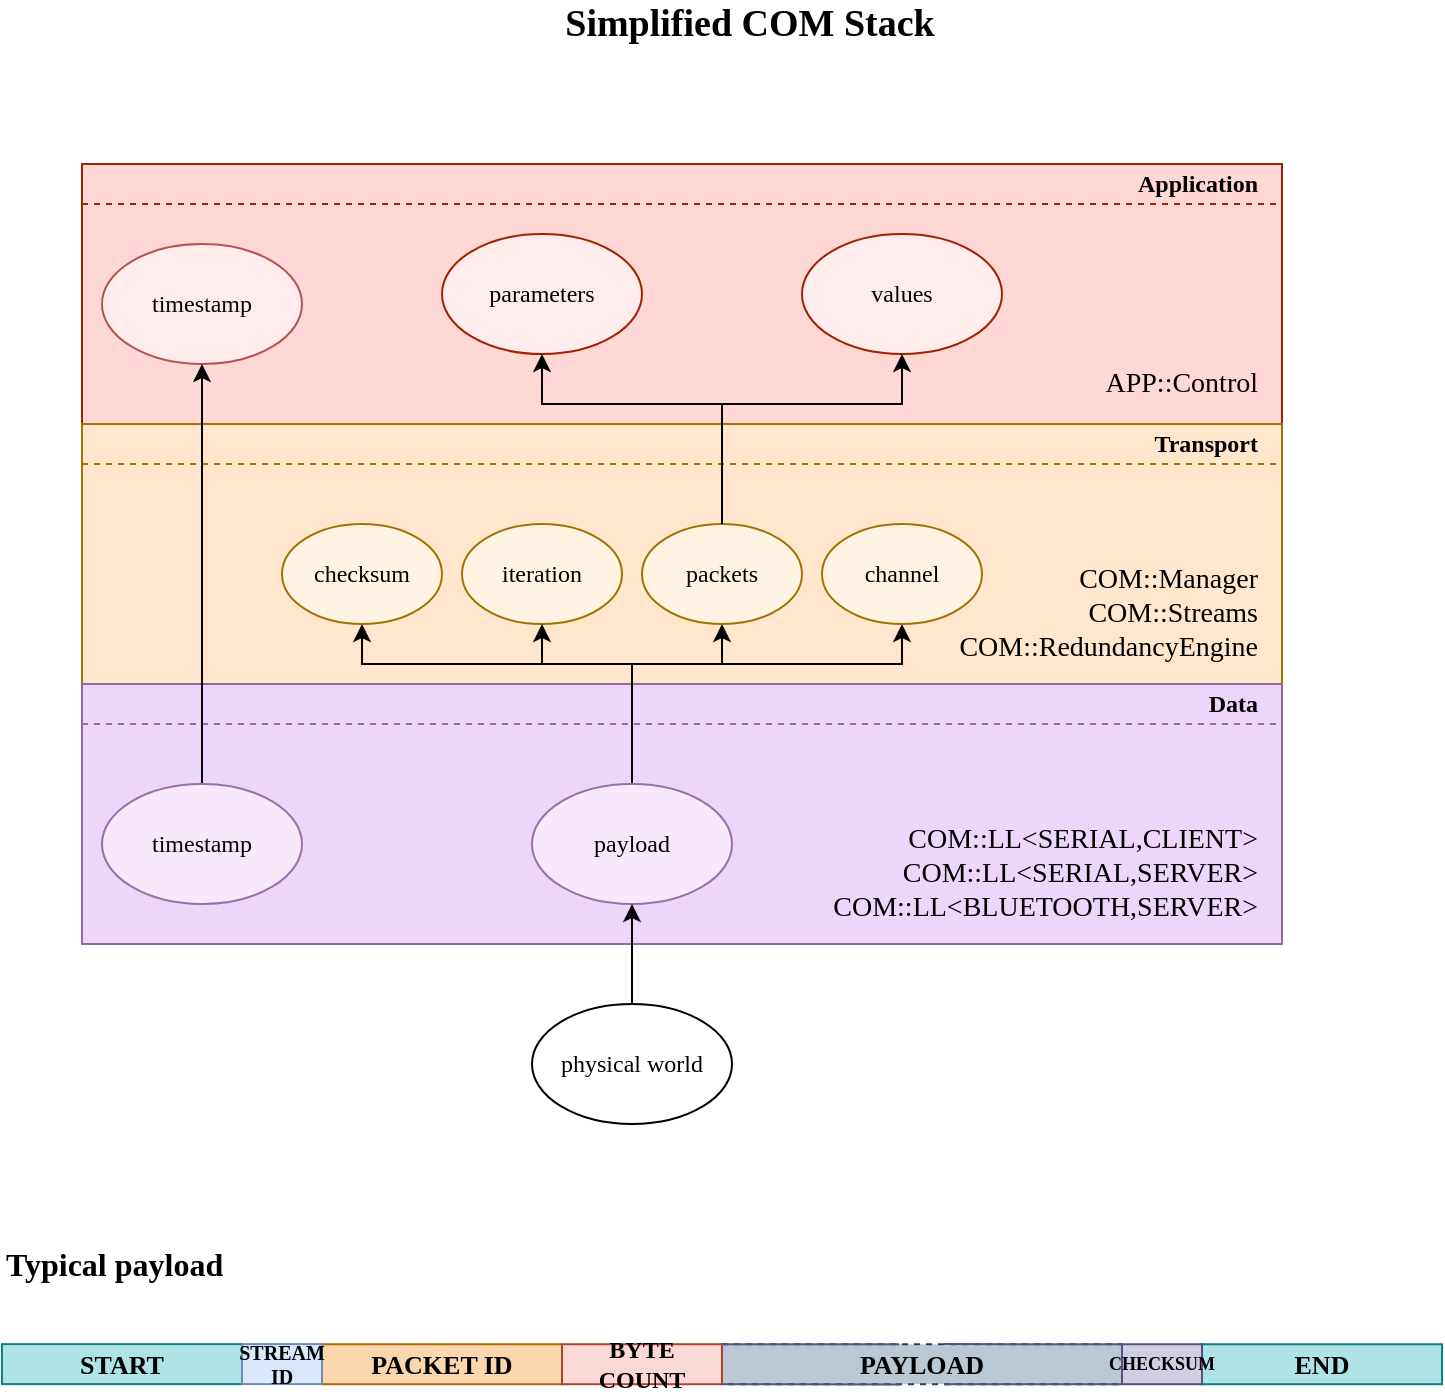 <mxfile version="13.4.0" type="device"><diagram id="9EOOe-xVtgeUKb_HwiS9" name="Page-1"><mxGraphModel dx="1052" dy="1232" grid="1" gridSize="10" guides="1" tooltips="1" connect="1" arrows="1" fold="1" page="1" pageScale="1" pageWidth="827" pageHeight="1169" math="0" shadow="0"><root><mxCell id="0"/><mxCell id="1" parent="0"/><mxCell id="O_NancVlBDhEMk4GDPjY-4" value="START" style="rounded=0;whiteSpace=wrap;html=1;strokeColor=#0e8088;fillColor=#b0e3e6;fontFamily=Consolas;fontSize=13;align=center;fontStyle=1" vertex="1" parent="1"><mxGeometry x="40" y="710.06" width="120" height="20" as="geometry"/></mxCell><mxCell id="O_NancVlBDhEMk4GDPjY-2" value="Typical payload" style="text;html=1;strokeColor=none;fillColor=none;align=left;verticalAlign=middle;whiteSpace=wrap;rounded=0;fontFamily=Consolas;fontStyle=1;fontSize=16;" vertex="1" parent="1"><mxGeometry x="40" y="660" width="150" height="20" as="geometry"/></mxCell><mxCell id="O_NancVlBDhEMk4GDPjY-3" value="PAYLOAD" style="rounded=0;whiteSpace=wrap;html=1;strokeColor=#23445d;fillColor=#bac8d3;fontFamily=Consolas;fontSize=13;align=center;fontStyle=1;dashed=1;" vertex="1" parent="1"><mxGeometry x="400" y="710.12" width="200" height="20" as="geometry"/></mxCell><mxCell id="O_NancVlBDhEMk4GDPjY-5" value="END" style="rounded=0;whiteSpace=wrap;html=1;strokeColor=#0e8088;fillColor=#b0e3e6;fontFamily=Consolas;fontSize=13;align=center;fontStyle=1" vertex="1" parent="1"><mxGeometry x="640" y="710.12" width="120" height="20" as="geometry"/></mxCell><mxCell id="O_NancVlBDhEMk4GDPjY-6" value="PACKET ID" style="rounded=0;whiteSpace=wrap;html=1;strokeColor=#b46504;fillColor=#fad7ac;fontFamily=Consolas;fontSize=13;align=center;fontStyle=1" vertex="1" parent="1"><mxGeometry x="200" y="710.12" width="120" height="20" as="geometry"/></mxCell><mxCell id="O_NancVlBDhEMk4GDPjY-7" value="BYTE COUNT" style="rounded=0;whiteSpace=wrap;html=1;strokeColor=#ae4132;fillColor=#fad9d5;fontFamily=Consolas;fontSize=12;align=center;fontStyle=1" vertex="1" parent="1"><mxGeometry x="320" y="710.12" width="80" height="20" as="geometry"/></mxCell><mxCell id="O_NancVlBDhEMk4GDPjY-8" value="" style="endArrow=none;html=1;fontFamily=Consolas;fontSize=13;strokeColor=#56517E;exitX=1;exitY=1;exitDx=0;exitDy=0;entryX=0.446;entryY=1.005;entryDx=0;entryDy=0;entryPerimeter=0;" edge="1" parent="1" source="O_NancVlBDhEMk4GDPjY-7" target="O_NancVlBDhEMk4GDPjY-3"><mxGeometry width="50" height="50" relative="1" as="geometry"><mxPoint x="420" y="770.12" as="sourcePoint"/><mxPoint x="570" y="740.12" as="targetPoint"/></mxGeometry></mxCell><mxCell id="O_NancVlBDhEMk4GDPjY-9" value="" style="endArrow=none;html=1;fontFamily=Consolas;fontSize=13;strokeColor=#56517E;exitX=0;exitY=0;exitDx=0;exitDy=0;entryX=0.555;entryY=-0.003;entryDx=0;entryDy=0;entryPerimeter=0;" edge="1" parent="1" source="O_NancVlBDhEMk4GDPjY-12" target="O_NancVlBDhEMk4GDPjY-3"><mxGeometry width="50" height="50" relative="1" as="geometry"><mxPoint x="400" y="710.12" as="sourcePoint"/><mxPoint x="620" y="740.12" as="targetPoint"/></mxGeometry></mxCell><mxCell id="O_NancVlBDhEMk4GDPjY-10" value="" style="endArrow=none;html=1;fontFamily=Consolas;fontSize=13;strokeColor=#56517E;exitX=0;exitY=1;exitDx=0;exitDy=0;entryX=0.555;entryY=0.999;entryDx=0;entryDy=0;entryPerimeter=0;" edge="1" parent="1" source="O_NancVlBDhEMk4GDPjY-12" target="O_NancVlBDhEMk4GDPjY-3"><mxGeometry width="50" height="50" relative="1" as="geometry"><mxPoint x="400" y="710.12" as="sourcePoint"/><mxPoint x="599" y="740.12" as="targetPoint"/></mxGeometry></mxCell><mxCell id="O_NancVlBDhEMk4GDPjY-11" value="" style="endArrow=none;html=1;fontFamily=Consolas;fontSize=13;strokeColor=#56517E;entryX=1;entryY=0;entryDx=0;entryDy=0;exitX=0.443;exitY=0.003;exitDx=0;exitDy=0;exitPerimeter=0;" edge="1" parent="1" source="O_NancVlBDhEMk4GDPjY-3" target="O_NancVlBDhEMk4GDPjY-7"><mxGeometry width="50" height="50" relative="1" as="geometry"><mxPoint x="570" y="700.12" as="sourcePoint"/><mxPoint x="620" y="740.12" as="targetPoint"/></mxGeometry></mxCell><mxCell id="O_NancVlBDhEMk4GDPjY-12" value="CHECKSUM" style="rounded=0;whiteSpace=wrap;html=1;strokeColor=#56517e;fillColor=#d0cee2;fontFamily=Consolas;fontSize=9;align=center;fontStyle=1" vertex="1" parent="1"><mxGeometry x="600" y="710.12" width="40" height="20" as="geometry"/></mxCell><mxCell id="VDhJyJcpaOQBj6J8SeD1-39" value="" style="rounded=0;whiteSpace=wrap;html=1;fontFamily=Consolas;fontSize=14;align=right;fillColor=#FFD7D4;strokeColor=#A12102;" parent="1" vertex="1"><mxGeometry x="80" y="120" width="600" height="130" as="geometry"/></mxCell><mxCell id="VDhJyJcpaOQBj6J8SeD1-40" value="" style="endArrow=none;dashed=1;html=1;fontFamily=Consolas;fillColor=#f8cecc;strokeColor=#A12102;" parent="1" edge="1"><mxGeometry width="50" height="50" relative="1" as="geometry"><mxPoint x="80" y="120" as="sourcePoint"/><mxPoint x="680" y="120.0" as="targetPoint"/></mxGeometry></mxCell><mxCell id="VDhJyJcpaOQBj6J8SeD1-42" value="Application" style="text;html=1;strokeColor=none;fillColor=none;align=right;verticalAlign=middle;whiteSpace=wrap;rounded=0;fontFamily=Consolas;fontStyle=1" parent="1" vertex="1"><mxGeometry x="590" y="120" width="80" height="20" as="geometry"/></mxCell><mxCell id="VDhJyJcpaOQBj6J8SeD1-43" value="values" style="ellipse;whiteSpace=wrap;html=1;fontFamily=Consolas;strokeColor=#A12102;fillColor=#FFEDED;" parent="1" vertex="1"><mxGeometry x="440" y="155" width="100" height="60" as="geometry"/></mxCell><mxCell id="VDhJyJcpaOQBj6J8SeD1-44" value="timestamp" style="ellipse;whiteSpace=wrap;html=1;fontFamily=Consolas;strokeColor=#b85450;fillColor=#FFEDED;" parent="1" vertex="1"><mxGeometry x="90" y="160" width="100" height="60" as="geometry"/></mxCell><mxCell id="VDhJyJcpaOQBj6J8SeD1-45" value="APP::Control" style="text;html=1;strokeColor=none;fillColor=none;align=right;verticalAlign=middle;whiteSpace=wrap;rounded=0;fontFamily=Consolas;fontSize=14;" parent="1" vertex="1"><mxGeometry x="590" y="220" width="80" height="20" as="geometry"/></mxCell><mxCell id="VDhJyJcpaOQBj6J8SeD1-46" value="" style="endArrow=none;dashed=1;html=1;fontFamily=Consolas;fillColor=#f8cecc;strokeColor=#A12102;" parent="1" edge="1"><mxGeometry width="50" height="50" relative="1" as="geometry"><mxPoint x="80" y="140" as="sourcePoint"/><mxPoint x="680" y="140.0" as="targetPoint"/></mxGeometry></mxCell><mxCell id="VDhJyJcpaOQBj6J8SeD1-47" value="parameters" style="ellipse;whiteSpace=wrap;html=1;fontFamily=Consolas;strokeColor=#A12102;fillColor=#FFEDED;" parent="1" vertex="1"><mxGeometry x="260" y="155" width="100" height="60" as="geometry"/></mxCell><mxCell id="VDhJyJcpaOQBj6J8SeD1-48" value="" style="rounded=0;whiteSpace=wrap;html=1;fontFamily=Consolas;fontSize=14;align=right;fillColor=#ffe6cc;strokeColor=#A17400;" parent="1" vertex="1"><mxGeometry x="80" y="250" width="600" height="130" as="geometry"/></mxCell><mxCell id="VDhJyJcpaOQBj6J8SeD1-49" value="" style="endArrow=none;dashed=1;html=1;fontFamily=Consolas;fillColor=#d5e8d4;strokeColor=#A17400;" parent="1" edge="1"><mxGeometry width="50" height="50" relative="1" as="geometry"><mxPoint x="80" y="250" as="sourcePoint"/><mxPoint x="680" y="250.0" as="targetPoint"/></mxGeometry></mxCell><mxCell id="VDhJyJcpaOQBj6J8SeD1-50" value="" style="endArrow=none;dashed=1;html=1;fontFamily=Consolas;fillColor=#d5e8d4;strokeColor=#A17400;" parent="1" edge="1"><mxGeometry width="50" height="50" relative="1" as="geometry"><mxPoint x="80" y="270" as="sourcePoint"/><mxPoint x="680" y="270.0" as="targetPoint"/></mxGeometry></mxCell><mxCell id="VDhJyJcpaOQBj6J8SeD1-51" value="Transport" style="text;html=1;strokeColor=none;fillColor=none;align=right;verticalAlign=middle;whiteSpace=wrap;rounded=0;fontFamily=Consolas;fontStyle=1" parent="1" vertex="1"><mxGeometry x="630" y="250" width="40" height="20" as="geometry"/></mxCell><mxCell id="VDhJyJcpaOQBj6J8SeD1-54" value="COM::Manager&lt;br&gt;COM::Streams&lt;br&gt;COM::RedundancyEngine" style="text;html=1;strokeColor=none;fillColor=none;align=right;verticalAlign=middle;whiteSpace=wrap;rounded=0;fontFamily=Consolas;fontSize=14;" parent="1" vertex="1"><mxGeometry x="530" y="320" width="140" height="50" as="geometry"/></mxCell><mxCell id="VDhJyJcpaOQBj6J8SeD1-55" value="iteration" style="ellipse;whiteSpace=wrap;html=1;fontFamily=Consolas;fillColor=#FFF3E3;strokeColor=#A17400;" parent="1" vertex="1"><mxGeometry x="270" y="300" width="80" height="50" as="geometry"/></mxCell><mxCell id="VDhJyJcpaOQBj6J8SeD1-56" value="" style="rounded=0;whiteSpace=wrap;html=1;fontFamily=Consolas;fontSize=14;align=right;strokeColor=#8F6E9E;fillColor=#ECD6FC;" parent="1" vertex="1"><mxGeometry x="80" y="380" width="600" height="130" as="geometry"/></mxCell><mxCell id="sI33cNARqvff0G65aEMA-4" style="edgeStyle=orthogonalEdgeStyle;rounded=0;orthogonalLoop=1;jettySize=auto;html=1;exitX=0.5;exitY=0;exitDx=0;exitDy=0;entryX=0.5;entryY=1;entryDx=0;entryDy=0;" parent="1" source="VDhJyJcpaOQBj6J8SeD1-57" target="VDhJyJcpaOQBj6J8SeD1-55" edge="1"><mxGeometry relative="1" as="geometry"><Array as="points"><mxPoint x="355" y="370"/><mxPoint x="310" y="370"/></Array></mxGeometry></mxCell><mxCell id="sI33cNARqvff0G65aEMA-5" style="edgeStyle=orthogonalEdgeStyle;rounded=0;orthogonalLoop=1;jettySize=auto;html=1;exitX=0.5;exitY=0;exitDx=0;exitDy=0;entryX=0.5;entryY=1;entryDx=0;entryDy=0;" parent="1" source="VDhJyJcpaOQBj6J8SeD1-57" target="sI33cNARqvff0G65aEMA-1" edge="1"><mxGeometry relative="1" as="geometry"><Array as="points"><mxPoint x="355" y="370"/><mxPoint x="400" y="370"/></Array></mxGeometry></mxCell><mxCell id="sI33cNARqvff0G65aEMA-6" style="edgeStyle=orthogonalEdgeStyle;rounded=0;orthogonalLoop=1;jettySize=auto;html=1;exitX=0.5;exitY=0;exitDx=0;exitDy=0;entryX=0.5;entryY=1;entryDx=0;entryDy=0;" parent="1" source="VDhJyJcpaOQBj6J8SeD1-57" target="sI33cNARqvff0G65aEMA-2" edge="1"><mxGeometry relative="1" as="geometry"><Array as="points"><mxPoint x="355" y="370"/><mxPoint x="490" y="370"/></Array></mxGeometry></mxCell><mxCell id="sI33cNARqvff0G65aEMA-49" style="edgeStyle=orthogonalEdgeStyle;rounded=0;orthogonalLoop=1;jettySize=auto;html=1;exitX=0.5;exitY=0;exitDx=0;exitDy=0;entryX=0.5;entryY=1;entryDx=0;entryDy=0;fontFamily=Consolas;fontSize=9;" parent="1" source="VDhJyJcpaOQBj6J8SeD1-57" target="sI33cNARqvff0G65aEMA-48" edge="1"><mxGeometry relative="1" as="geometry"><Array as="points"><mxPoint x="355" y="370"/><mxPoint x="220" y="370"/></Array></mxGeometry></mxCell><mxCell id="VDhJyJcpaOQBj6J8SeD1-57" value="payload" style="ellipse;whiteSpace=wrap;html=1;fontFamily=Consolas;strokeColor=#9673a6;fillColor=#F7E8FC;" parent="1" vertex="1"><mxGeometry x="305" y="430" width="100" height="60" as="geometry"/></mxCell><mxCell id="VDhJyJcpaOQBj6J8SeD1-58" value="" style="endArrow=none;dashed=1;html=1;fontFamily=Consolas;fillColor=#dae8fc;strokeColor=#8F6E9E;" parent="1" edge="1"><mxGeometry width="50" height="50" relative="1" as="geometry"><mxPoint x="80" y="400" as="sourcePoint"/><mxPoint x="680" y="400.0" as="targetPoint"/></mxGeometry></mxCell><mxCell id="VDhJyJcpaOQBj6J8SeD1-60" value="" style="endArrow=none;dashed=1;html=1;fontFamily=Consolas;fillColor=#dae8fc;strokeColor=#8F6E9E;" parent="1" edge="1"><mxGeometry width="50" height="50" relative="1" as="geometry"><mxPoint x="80" y="380" as="sourcePoint"/><mxPoint x="680" y="380.0" as="targetPoint"/></mxGeometry></mxCell><mxCell id="VDhJyJcpaOQBj6J8SeD1-61" value="Data" style="text;html=1;strokeColor=none;fillColor=none;align=right;verticalAlign=middle;whiteSpace=wrap;rounded=0;fontFamily=Consolas;fontStyle=1" parent="1" vertex="1"><mxGeometry x="630" y="380" width="40" height="20" as="geometry"/></mxCell><mxCell id="sI33cNARqvff0G65aEMA-1" value="packets" style="ellipse;whiteSpace=wrap;html=1;fontFamily=Consolas;fillColor=#FFF3E3;strokeColor=#A17400;" parent="1" vertex="1"><mxGeometry x="360" y="300" width="80" height="50" as="geometry"/></mxCell><mxCell id="sI33cNARqvff0G65aEMA-7" style="edgeStyle=orthogonalEdgeStyle;rounded=0;orthogonalLoop=1;jettySize=auto;html=1;exitX=0.5;exitY=0;exitDx=0;exitDy=0;entryX=0.5;entryY=1;entryDx=0;entryDy=0;" parent="1" source="sI33cNARqvff0G65aEMA-1" target="VDhJyJcpaOQBj6J8SeD1-43" edge="1"><mxGeometry relative="1" as="geometry"><Array as="points"><mxPoint x="400" y="240"/><mxPoint x="490" y="240"/></Array></mxGeometry></mxCell><mxCell id="sI33cNARqvff0G65aEMA-11" style="edgeStyle=orthogonalEdgeStyle;rounded=0;orthogonalLoop=1;jettySize=auto;html=1;exitX=0.5;exitY=0;exitDx=0;exitDy=0;entryX=0.5;entryY=1;entryDx=0;entryDy=0;" parent="1" source="sI33cNARqvff0G65aEMA-1" target="VDhJyJcpaOQBj6J8SeD1-47" edge="1"><mxGeometry relative="1" as="geometry"><Array as="points"><mxPoint x="400" y="240"/><mxPoint x="310" y="240"/></Array></mxGeometry></mxCell><mxCell id="sI33cNARqvff0G65aEMA-2" value="channel" style="ellipse;whiteSpace=wrap;html=1;fontFamily=Consolas;fillColor=#FFF3E3;strokeColor=#A17400;" parent="1" vertex="1"><mxGeometry x="450" y="300" width="80" height="50" as="geometry"/></mxCell><mxCell id="sI33cNARqvff0G65aEMA-8" value="COM::LL&amp;lt;SERIAL,CLIENT&amp;gt;&lt;br&gt;COM::LL&amp;lt;SERIAL,SERVER&amp;gt;&lt;br&gt;COM::LL&amp;lt;BLUETOOTH,SERVER&amp;gt;" style="text;html=1;strokeColor=none;fillColor=none;align=right;verticalAlign=middle;whiteSpace=wrap;rounded=0;fontFamily=Consolas;fontSize=14;" parent="1" vertex="1"><mxGeometry x="460" y="450" width="210" height="50" as="geometry"/></mxCell><mxCell id="sI085-kBAMrf6Jhq93iz-1" style="edgeStyle=orthogonalEdgeStyle;rounded=0;orthogonalLoop=1;jettySize=auto;html=1;exitX=0.5;exitY=0;exitDx=0;exitDy=0;entryX=0.5;entryY=1;entryDx=0;entryDy=0;fontSize=8;" parent="1" source="sI33cNARqvff0G65aEMA-13" target="VDhJyJcpaOQBj6J8SeD1-44" edge="1"><mxGeometry relative="1" as="geometry"/></mxCell><mxCell id="sI33cNARqvff0G65aEMA-13" value="timestamp" style="ellipse;whiteSpace=wrap;html=1;fontFamily=Consolas;strokeColor=#9673a6;fillColor=#F7E8FC;" parent="1" vertex="1"><mxGeometry x="90" y="430" width="100" height="60" as="geometry"/></mxCell><mxCell id="sI33cNARqvff0G65aEMA-48" value="checksum" style="ellipse;whiteSpace=wrap;html=1;fontFamily=Consolas;fillColor=#FFF3E3;strokeColor=#A17400;" parent="1" vertex="1"><mxGeometry x="180" y="300" width="80" height="50" as="geometry"/></mxCell><mxCell id="sI085-kBAMrf6Jhq93iz-3" style="edgeStyle=orthogonalEdgeStyle;rounded=0;orthogonalLoop=1;jettySize=auto;html=1;entryX=0.5;entryY=1;entryDx=0;entryDy=0;fontSize=8;" parent="1" source="sI085-kBAMrf6Jhq93iz-2" target="VDhJyJcpaOQBj6J8SeD1-57" edge="1"><mxGeometry relative="1" as="geometry"/></mxCell><mxCell id="sI085-kBAMrf6Jhq93iz-2" value="physical world" style="ellipse;whiteSpace=wrap;html=1;fontFamily=Consolas;" parent="1" vertex="1"><mxGeometry x="305" y="540" width="100" height="60" as="geometry"/></mxCell><mxCell id="O_NancVlBDhEMk4GDPjY-1" value="Simplified COM Stack" style="text;html=1;strokeColor=none;fillColor=none;align=center;verticalAlign=middle;whiteSpace=wrap;rounded=0;fontFamily=Consolas;fontSize=19;fontStyle=1" vertex="1" parent="1"><mxGeometry x="298" y="40" width="232" height="20" as="geometry"/></mxCell><mxCell id="O_NancVlBDhEMk4GDPjY-13" value="STREAM&lt;br style=&quot;font-size: 10px;&quot;&gt;ID" style="rounded=0;whiteSpace=wrap;html=1;strokeColor=#6c8ebf;fillColor=#dae8fc;fontFamily=Consolas;fontSize=10;align=center;fontStyle=1" vertex="1" parent="1"><mxGeometry x="160" y="710.06" width="40" height="20" as="geometry"/></mxCell></root></mxGraphModel></diagram></mxfile>